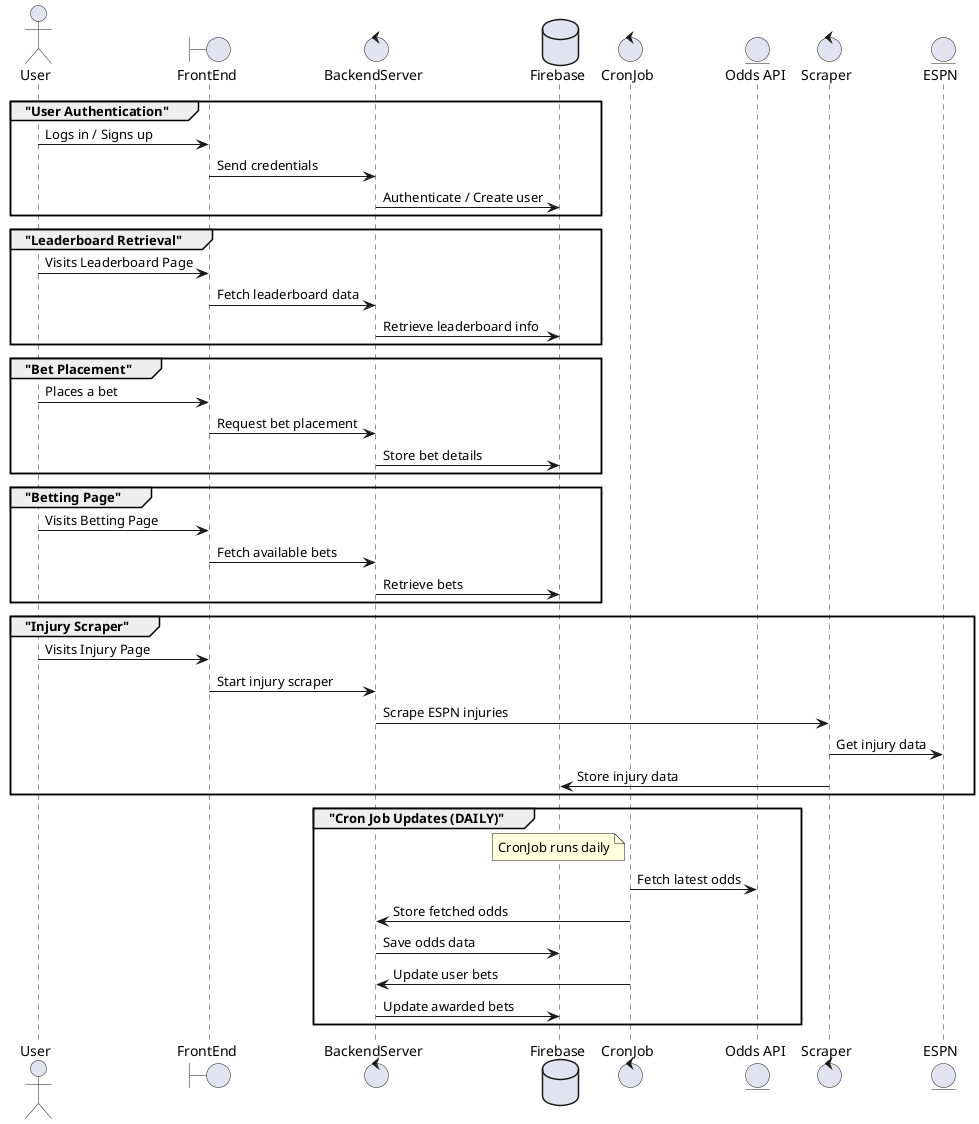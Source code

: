 @startuml bet

actor User

boundary FrontEnd
control BackendServer
database Firebase

control CronJob
entity OddsAPI as "Odds API"
control Scraper
entity ESPN as "ESPN"

' ------------------------------- User Authentication -------------------------------
group "User Authentication"
    User -> FrontEnd : Logs in / Signs up
    FrontEnd -> BackendServer : Send credentials
    BackendServer -> Firebase : Authenticate / Create user
end group

' ------------------------------- Leaderboard Retrieval -------------------------------
group "Leaderboard Retrieval"
    User -> FrontEnd : Visits Leaderboard Page
    FrontEnd -> BackendServer : Fetch leaderboard data
    BackendServer -> Firebase : Retrieve leaderboard info
end group

' ------------------------------- Bet Placement -------------------------------
group "Bet Placement"
    User -> FrontEnd : Places a bet
    FrontEnd -> BackendServer : Request bet placement
    BackendServer -> Firebase : Store bet details
end group

' ------------------------------- Betting Page -------------------------------
group "Betting Page"
    User -> FrontEnd : Visits Betting Page
    FrontEnd -> BackendServer : Fetch available bets
    BackendServer -> Firebase : Retrieve bets
end group

' ------------------------------- Injury Scraper -------------------------------
group "Injury Scraper"
    User -> FrontEnd : Visits Injury Page
    FrontEnd -> BackendServer : Start injury scraper
    BackendServer -> Scraper : Scrape ESPN injuries
    Scraper -> ESPN : Get injury data
    Scraper -> Firebase : Store injury data
end group

' ------------------------------- Cron Job Updates (DAILY) -------------------------------
group "Cron Job Updates (DAILY)"
    note left of CronJob
        CronJob runs daily
    end note
    CronJob -> OddsAPI : Fetch latest odds
    CronJob -> BackendServer : Store fetched odds
    BackendServer -> Firebase : Save odds data
    CronJob -> BackendServer : Update user bets
    BackendServer -> Firebase : Update awarded bets
end group

@enduml
